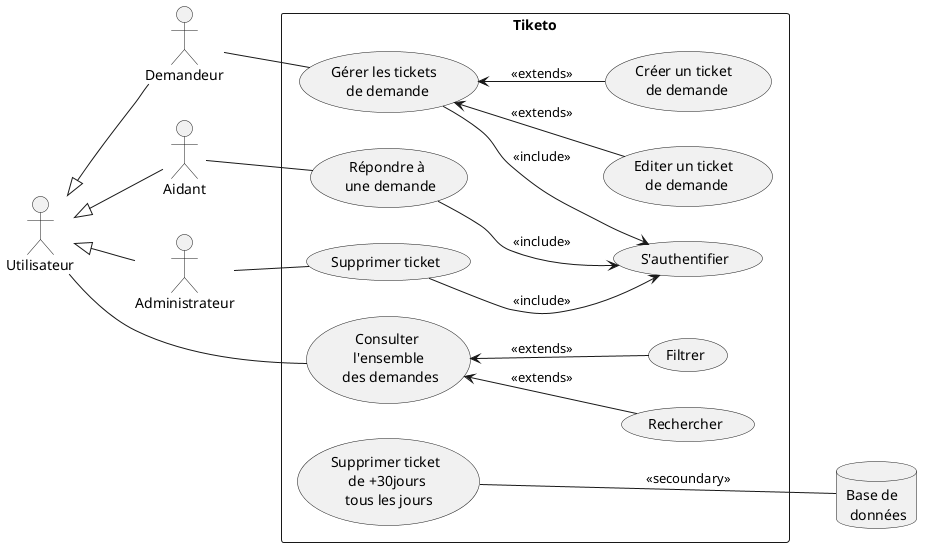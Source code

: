 @startuml cas utilisation
left to right direction
actor Utilisateur
actor Aidant
actor Demandeur
actor Administrateur
database Serveur as "Base de \n données"

Utilisateur <|-- Aidant
Utilisateur <|-- Demandeur
Utilisateur <|-- Administrateur

rectangle "Tiketo" {
    usecase UC1 as "Consulter \n l'ensemble \n des demandes"
    usecase UC2 as "Rechercher"
    usecase UC3 as "Filtrer"
    usecase UC4 as "Gérer les tickets \n de demande"
    usecase UC5 as "Créer un ticket \n de demande"
    usecase UC6 as "Editer un ticket \n de demande"
    usecase UC7 as "Répondre à \n une demande"
    usecase UC8 as "S'authentifier"
    usecase UC9 as "Supprimer ticket"
    usecase UC10 as "Supprimer ticket \n de +30jours \n tous les jours" 

    Utilisateur -- (UC1)
    UC1 <-- UC2 : <<extends>>
    UC1 <-- UC3 : <<extends>>

    Demandeur -- UC4
    UC4 --> UC8 : <<include>>
    UC4 <-- UC5 : <<extends>>
    UC4 <-- UC6 : <<extends>>

    Aidant -- UC7
    UC7 --> UC8 : <<include>>

    Administrateur -- UC9
    UC9 --> UC8 : <<include>>

    UC10 --- Serveur:<<secoundary>>
}


@enduml
